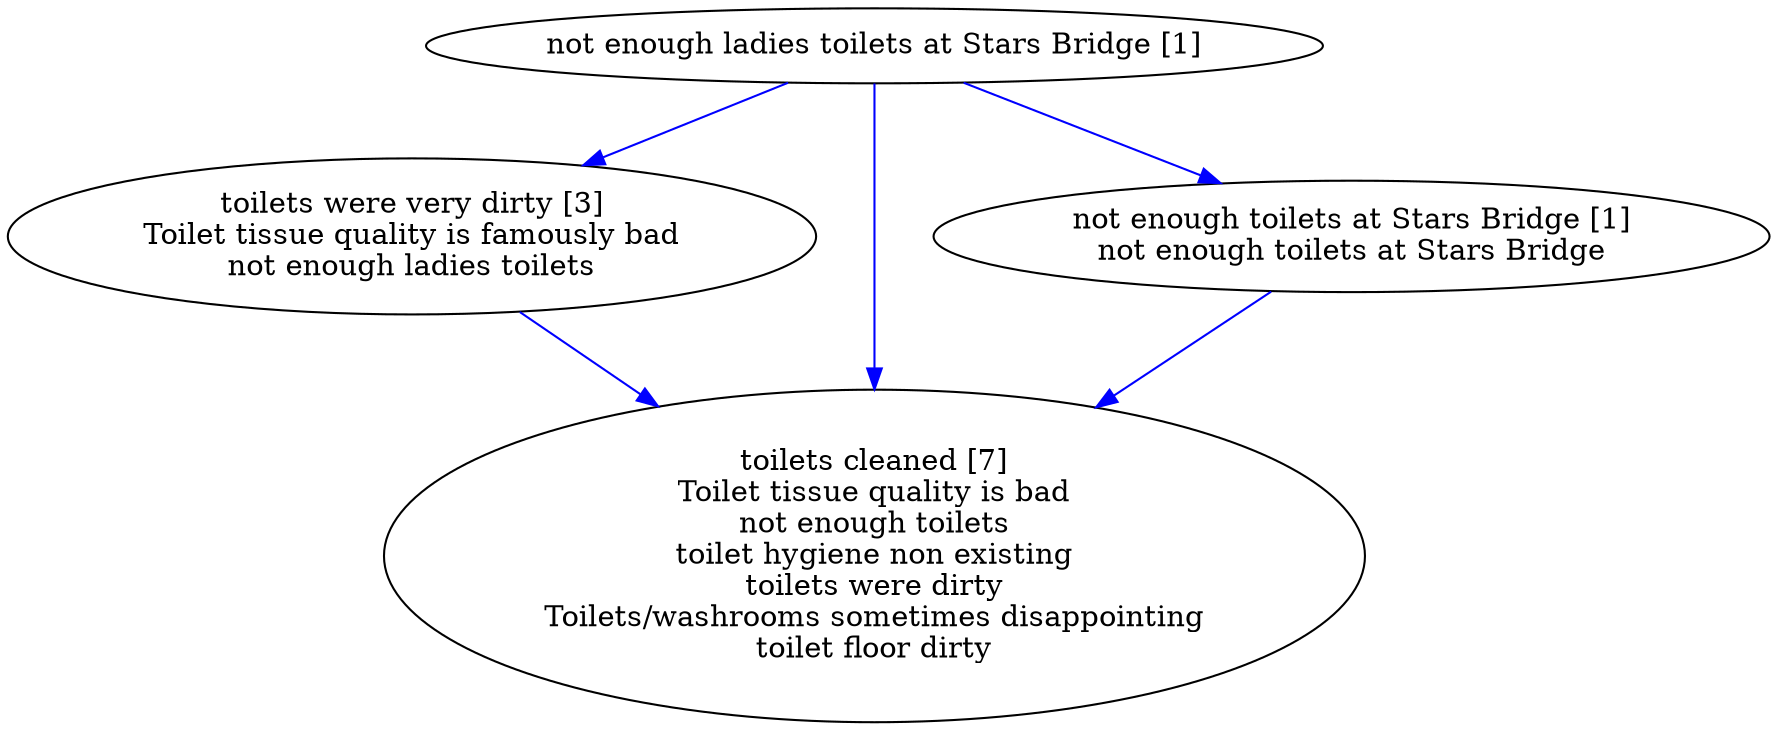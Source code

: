 digraph collapsedGraph {
"toilets were very dirty [3]\nToilet tissue quality is famously bad\nnot enough ladies toilets""toilets cleaned [7]\nToilet tissue quality is bad\nnot enough toilets\ntoilet hygiene non existing\ntoilets were dirty\nToilets/washrooms sometimes disappointing\ntoilet floor dirty""not enough ladies toilets at Stars Bridge [1]""not enough toilets at Stars Bridge [1]\nnot enough toilets at Stars Bridge""toilets were very dirty [3]\nToilet tissue quality is famously bad\nnot enough ladies toilets" -> "toilets cleaned [7]\nToilet tissue quality is bad\nnot enough toilets\ntoilet hygiene non existing\ntoilets were dirty\nToilets/washrooms sometimes disappointing\ntoilet floor dirty" [color=blue]
"not enough ladies toilets at Stars Bridge [1]" -> "not enough toilets at Stars Bridge [1]\nnot enough toilets at Stars Bridge" [color=blue]
"not enough toilets at Stars Bridge [1]\nnot enough toilets at Stars Bridge" -> "toilets cleaned [7]\nToilet tissue quality is bad\nnot enough toilets\ntoilet hygiene non existing\ntoilets were dirty\nToilets/washrooms sometimes disappointing\ntoilet floor dirty" [color=blue]
"not enough ladies toilets at Stars Bridge [1]" -> "toilets were very dirty [3]\nToilet tissue quality is famously bad\nnot enough ladies toilets" [color=blue]
"not enough ladies toilets at Stars Bridge [1]" -> "toilets cleaned [7]\nToilet tissue quality is bad\nnot enough toilets\ntoilet hygiene non existing\ntoilets were dirty\nToilets/washrooms sometimes disappointing\ntoilet floor dirty" [color=blue]
}
